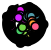 <?xml version="1.0"?>
<!DOCTYPE ipe SYSTEM "ipe.dtd">
<ipe version="70218">
<ipestyle name="alpha-values">
<opacity name="255" value="1"/>
</ipestyle>
<ipestyle name="paper-size">
<layout paper="1000 1000" origin="0 0" frame="1000 1000"/>
</ipestyle>
<ipestyle name="marks">
<symbol name="mark/disk(sx)" transformations="translations">
<path fill="sym-stroke">
0.6 0 0 0.6 0 0 e
</path>
</symbol>
<symbol name="mark/fdisk(sfx)" transformations="translations">
<group>
<path fill="sym-fill">
0.5 0 0 0.5 0 0 e
</path>
<path fill="sym-stroke" fillrule="eofill">
0.6 0 0 0.6 0 0 e
0.4 0 0 0.4 0 0 e
</path>
</group>
</symbol>
</ipestyle>
<page>
<layer name="alpha"/>
<path layer="alpha" stroke="0" pen="2" opacity="255" stroke-opacity="opaque">
5.01717 0 0 5.01717 0 0 e
</path>
<path stroke="0" pen="2" opacity="255" stroke-opacity="opaque">
-1.46835 -6.96405 m
-1.5715 -7.45329 l
</path>
<path stroke="0" pen="2" opacity="255" stroke-opacity="opaque">
-1.46835 -6.96405 m
-1.5715 -7.45329 l
</path>
<path stroke="0" pen="2" opacity="255" stroke-opacity="opaque">
4.30168 -3.12535 m
5.31717 0 0 5.31717 0 0 4.85747 -2.16269 a
</path>
<path stroke="0" pen="2" opacity="255" stroke-opacity="opaque">
4.05897 -2.94902 m
4.30168 -3.12535 l
</path>
<path stroke="0" pen="2" opacity="255" stroke-opacity="opaque">
4.58341 -2.04067 m
4.85747 -2.16269 l
</path>
<path stroke="0" pen="2" opacity="255" stroke-opacity="opaque">
-1.46835 -6.96405 m
-1.5715 -7.45329 l
</path>
<path stroke="0" pen="2" opacity="255" stroke-opacity="opaque">
-1.46835 -6.96405 m
-1.5715 -7.45329 l
</path>
<path stroke="0" pen="2" opacity="255" stroke-opacity="opaque">
-1.46835 -6.96405 m
-1.5715 -7.45329 l
</path>
<path stroke="0" pen="2" opacity="255" stroke-opacity="opaque">
5.20097 1.1055 m
5.31717 0 0 5.31717 0 0 4.85747 2.16269 a
</path>
<path stroke="0" pen="2" opacity="255" stroke-opacity="opaque">
4.58341 2.04067 m
4.85747 2.16269 l
</path>
<path stroke="0" pen="2" opacity="255" stroke-opacity="opaque">
4.90753 1.04313 m
5.20097 1.1055 l
</path>
<path stroke="0" pen="2" opacity="255" stroke-opacity="opaque">
-1.46835 -6.96405 m
-1.5715 -7.45329 l
</path>
<path stroke="0" pen="2" opacity="255" stroke-opacity="opaque">
-1.46835 -6.96405 m
-1.5715 -7.45329 l
</path>
<path stroke="0" pen="2" opacity="255" stroke-opacity="opaque">
-1.46835 -6.96405 m
-1.5715 -7.45329 l
</path>
<path stroke="0" pen="2" opacity="255" stroke-opacity="opaque">
5.20097 -1.1055 m
5.31717 0 0 5.31717 0 0 5.31717 -0 a
</path>
<path stroke="0" pen="2" opacity="255" stroke-opacity="opaque">
4.90753 -1.04313 m
5.20097 -1.1055 l
</path>
<path stroke="0" pen="2" opacity="255" stroke-opacity="opaque">
5.01717 0 m
5.31717 0 l
</path>
<path stroke="0" pen="2" opacity="255" stroke-opacity="opaque">
-1.46835 -6.96405 m
-1.5715 -7.45329 l
</path>
<path stroke="0" pen="2" opacity="255" stroke-opacity="opaque">
5.5864 -0.587154 m
5.61717 0 0 5.61717 0 0 5.34224 1.7358 a
</path>
<path stroke="0" pen="2" opacity="255" stroke-opacity="opaque">
5.05693 1.64309 m
5.34224 1.7358 l
</path>
<path stroke="0" pen="2" opacity="255" stroke-opacity="opaque">
5.28804 -0.555795 m
5.5864 -0.587154 l
</path>
<path stroke="0" pen="2" opacity="255" stroke-opacity="opaque">
-1.46835 -6.96405 m
-1.5715 -7.45329 l
</path>
<path stroke="0" pen="2" opacity="255" stroke-opacity="opaque">
5.12442 -2.95858 m
5.91717 0 0 5.91717 0 0 5.88475 0.618512 a
</path>
<path stroke="0" pen="2" opacity="255" stroke-opacity="opaque">
4.6048 -2.65858 m
5.12442 -2.95858 l
</path>
<path stroke="0" pen="2" opacity="255" stroke-opacity="opaque">
5.5864 0.587154 m
5.88475 0.618512 l
</path>
<path stroke="0" pen="2" opacity="255" stroke-opacity="opaque">
-1.46835 -6.96405 m
-1.5715 -7.45329 l
</path>
<path stroke="0" pen="2" opacity="255" stroke-opacity="opaque">
-1.46835 -6.96405 m
-1.5715 -7.45329 l
</path>
<path stroke="0" pen="2" opacity="255" stroke-opacity="opaque">
-1.46835 -6.96405 m
-1.5715 -7.45329 l
</path>
<path stroke="0" pen="2" opacity="255" stroke-opacity="opaque">
-1.46835 -6.96405 m
-1.5715 -7.45329 l
</path>
<path stroke="0" pen="2" opacity="255" stroke-opacity="opaque">
1.64309 -5.05693 m
5.31717 0 0 5.31717 0 0 2.65858 -4.6048 a
</path>
<path stroke="0" pen="2" opacity="255" stroke-opacity="opaque">
1.55039 -4.77161 m
1.64309 -5.05693 l
</path>
<path stroke="0" pen="2" opacity="255" stroke-opacity="opaque">
2.50858 -4.34499 m
2.65858 -4.6048 l
</path>
<path stroke="0" pen="2" opacity="255" stroke-opacity="opaque">
-1.46835 -6.96405 m
-1.5715 -7.45329 l
</path>
<path stroke="0" pen="2" opacity="255" stroke-opacity="opaque">
2.28471 -5.13154 m
5.61717 0 0 5.61717 0 0 3.75862 -4.17437 a
</path>
<path stroke="0" pen="2" opacity="255" stroke-opacity="opaque">
3.35714 -3.72848 m
3.75862 -4.17437 l
</path>
<path stroke="0" pen="2" opacity="255" stroke-opacity="opaque">
2.16269 -4.85747 m
2.28471 -5.13154 l
</path>
<path stroke="0" pen="2" opacity="255" stroke-opacity="opaque">
-1.46835 -6.96405 m
-1.5715 -7.45329 l
</path>
<path stroke="0" pen="2" opacity="255" stroke-opacity="opaque">
3.38611 -5.21415 m
6.21717 0 0 6.21717 0 0 6.08131 -1.29262 a
</path>
<path stroke="0" pen="2" opacity="255" stroke-opacity="opaque">
5.78786 -1.23025 m
6.08131 -1.29262 l
</path>
<path stroke="0" pen="2" opacity="255" stroke-opacity="opaque">
3.05933 -4.71095 m
3.38611 -5.21415 l
</path>
<path stroke="0" pen="2" opacity="255" stroke-opacity="opaque">
-1.46835 -6.96405 m
-1.5715 -7.45329 l
</path>
<path stroke="0" pen="2" opacity="255" stroke-opacity="opaque">
-1.46835 -6.96405 m
-1.5715 -7.45329 l
</path>
<path stroke="0" pen="2" opacity="255" stroke-opacity="opaque">
-1.46835 -6.96405 m
-1.5715 -7.45329 l
</path>
<path stroke="0" pen="2" opacity="255" stroke-opacity="opaque">
-1.46835 -6.96405 m
-1.5715 -7.45329 l
</path>
<path stroke="0" pen="2" opacity="255" stroke-opacity="opaque">
-3.55788 -3.95142 m
5.31717 0 0 5.31717 0 0 -2.65858 -4.6048 a
</path>
<path stroke="0" pen="2" opacity="255" stroke-opacity="opaque">
-3.35714 -3.72848 m
-3.55788 -3.95142 l
</path>
<path stroke="0" pen="2" opacity="255" stroke-opacity="opaque">
-2.50858 -4.34499 m
-2.65858 -4.6048 l
</path>
<path stroke="0" pen="2" opacity="255" stroke-opacity="opaque">
-1.46835 -6.96405 m
-1.5715 -7.45329 l
</path>
<path stroke="0" pen="2" opacity="255" stroke-opacity="opaque">
-1.46835 -6.96405 m
-1.5715 -7.45329 l
</path>
<path stroke="0" pen="2" opacity="255" stroke-opacity="opaque">
-1.46835 -6.96405 m
-1.5715 -7.45329 l
</path>
<path stroke="0" pen="2" opacity="255" stroke-opacity="opaque">
-1.64309 -5.05693 m
5.31717 0 0 5.31717 0 0 -0.555795 -5.28804 a
</path>
<path stroke="0" pen="2" opacity="255" stroke-opacity="opaque">
-0.524437 -4.98968 m
-0.555795 -5.28804 l
</path>
<path stroke="0" pen="2" opacity="255" stroke-opacity="opaque">
-1.55039 -4.77161 m
-1.64309 -5.05693 l
</path>
<path stroke="0" pen="2" opacity="255" stroke-opacity="opaque">
-1.46835 -6.96405 m
-1.5715 -7.45329 l
</path>
<path stroke="0" pen="2" opacity="255" stroke-opacity="opaque">
-3.30169 -4.54438 m
5.61717 0 0 5.61717 0 0 -1.16787 -5.49442 a
</path>
<path stroke="0" pen="2" opacity="255" stroke-opacity="opaque">
-3.12535 -4.30168 m
-3.30169 -4.54438 l
</path>
<path stroke="0" pen="2" opacity="255" stroke-opacity="opaque">
-1.1055 -5.20097 m
-1.16787 -5.49442 l
</path>
<path stroke="0" pen="2" opacity="255" stroke-opacity="opaque">
-1.46835 -6.96405 m
-1.5715 -7.45329 l
</path>
<path stroke="0" pen="2" opacity="255" stroke-opacity="opaque">
-2.40673 -5.4056 m
5.91717 0 0 5.91717 0 0 0.618512 -5.88475 a
</path>
<path stroke="0" pen="2" opacity="255" stroke-opacity="opaque">
0.524437 -4.98968 m
0.618512 -5.88475 l
</path>
<path stroke="0" pen="2" opacity="255" stroke-opacity="opaque">
-2.28471 -5.13154 m
-2.40673 -5.4056 l
</path>
<path stroke="0" pen="2" opacity="255" stroke-opacity="opaque">
-1.46835 -6.96405 m
-1.5715 -7.45329 l
</path>
<path stroke="0" pen="2" opacity="255" stroke-opacity="opaque">
-1.46835 -6.96405 m
-1.5715 -7.45329 l
</path>
<path stroke="0" pen="2" opacity="255" stroke-opacity="opaque">
-1.46835 -6.96405 m
-1.5715 -7.45329 l
</path>
<path stroke="0" pen="2" opacity="255" stroke-opacity="opaque">
-4.85747 -2.16269 m
5.31717 0 0 5.31717 0 0 -4.30168 -3.12535 a
</path>
<path stroke="0" pen="2" opacity="255" stroke-opacity="opaque">
-4.58341 -2.04067 m
-4.85747 -2.16269 l
</path>
<path stroke="0" pen="2" opacity="255" stroke-opacity="opaque">
-4.05897 -2.94902 m
-4.30168 -3.12535 l
</path>
<path stroke="0" pen="2" opacity="255" stroke-opacity="opaque">
-1.46835 -6.96405 m
-1.5715 -7.45329 l
</path>
<path stroke="0" pen="2" opacity="255" stroke-opacity="opaque">
-5.38422 -3.10858 m
6.21717 0 0 6.21717 0 0 -0.972579 -6.14062 a
</path>
<path stroke="0" pen="2" opacity="255" stroke-opacity="opaque">
-0.925649 -5.84432 m
-0.972579 -6.14062 l
</path>
<path stroke="0" pen="2" opacity="255" stroke-opacity="opaque">
-4.6048 -2.65858 m
-5.38422 -3.10858 l
</path>
<path stroke="0" pen="2" opacity="255" stroke-opacity="opaque">
-1.46835 -6.96405 m
-1.5715 -7.45329 l
</path>
<path stroke="0" pen="2" opacity="255" stroke-opacity="opaque">
-3.69136 -5.37097 m
6.51717 0 0 6.51717 0 0 5.37097 -3.69136 a
</path>
<path stroke="0" pen="2" opacity="255" stroke-opacity="opaque">
5.12373 -3.52144 m
5.37097 -3.69136 l
</path>
<path stroke="0" pen="2" opacity="255" stroke-opacity="opaque">
-3.52144 -5.12373 m
-3.69136 -5.37097 l
</path>
<path stroke="0" pen="2" opacity="255" stroke-opacity="opaque">
-1.46835 -6.96405 m
-1.5715 -7.45329 l
</path>
<path stroke="0" pen="2" opacity="255" stroke-opacity="opaque">
-1.46835 -6.96405 m
-1.5715 -7.45329 l
</path>
<path stroke="0" pen="2" opacity="255" stroke-opacity="opaque">
-1.46835 -6.96405 m
-1.5715 -7.45329 l
</path>
<path stroke="0" pen="2" opacity="255" stroke-opacity="opaque">
0.555795 5.28804 m
5.31717 0 0 5.31717 0 0 -0.555795 5.28804 a
</path>
<path stroke="0" pen="2" opacity="255" stroke-opacity="opaque">
0.524437 4.98968 m
0.555795 5.28804 l
</path>
<path stroke="0" pen="2" opacity="255" stroke-opacity="opaque">
-0.524437 4.98968 m
-0.555795 5.28804 l
</path>
<path stroke="0" pen="2" opacity="255" stroke-opacity="opaque">
-1.46835 -6.96405 m
-1.5715 -7.45329 l
</path>
<path stroke="0" pen="2" opacity="255" stroke-opacity="opaque">
-1.46835 -6.96405 m
-1.5715 -7.45329 l
</path>
<path stroke="0" pen="2" opacity="255" stroke-opacity="opaque">
-1.46835 -6.96405 m
-1.5715 -7.45329 l
</path>
<path stroke="0" pen="2" opacity="255" stroke-opacity="opaque">
3.55788 3.95142 m
5.31717 0 0 5.31717 0 0 2.65858 4.6048 a
</path>
<path stroke="0" pen="2" opacity="255" stroke-opacity="opaque">
2.50858 4.34499 m
2.65858 4.6048 l
</path>
<path stroke="0" pen="2" opacity="255" stroke-opacity="opaque">
3.35714 3.72848 m
3.55788 3.95142 l
</path>
<path stroke="0" pen="2" opacity="255" stroke-opacity="opaque">
-1.46835 -6.96405 m
-1.5715 -7.45329 l
</path>
<path stroke="0" pen="2" opacity="255" stroke-opacity="opaque">
-1.46835 -6.96405 m
-1.5715 -7.45329 l
</path>
<path stroke="0" pen="2" opacity="255" stroke-opacity="opaque">
4.54438 3.30169 m
5.61717 0 0 5.61717 0 0 3.30169 4.54438 a
</path>
<path stroke="0" pen="2" opacity="255" stroke-opacity="opaque">
3.12535 4.30168 m
3.30169 4.54438 l
</path>
<path stroke="0" pen="2" opacity="255" stroke-opacity="opaque">
4.05897 2.94902 m
4.54438 3.30169 l
</path>
<path stroke="0" pen="2" opacity="255" stroke-opacity="opaque">
-1.46835 -6.96405 m
-1.5715 -7.45329 l
</path>
<path stroke="0" pen="2" opacity="255" stroke-opacity="opaque">
-1.46835 -6.96405 m
-1.5715 -7.45329 l
</path>
<path stroke="0" pen="2" opacity="255" stroke-opacity="opaque">
4.18407 4.18407 m
5.91717 0 0 5.91717 0 0 1.82851 5.62756 a
</path>
<path stroke="0" pen="2" opacity="255" stroke-opacity="opaque">
3.97194 3.97194 m
4.18407 4.18407 l
</path>
<path stroke="0" pen="2" opacity="255" stroke-opacity="opaque">
1.55039 4.77161 m
1.82851 5.62756 l
</path>
<path stroke="0" pen="2" opacity="255" stroke-opacity="opaque">
-1.46835 -6.96405 m
-1.5715 -7.45329 l
</path>
<path stroke="0" pen="2" opacity="255" stroke-opacity="opaque">
3.24846 5.30101 m
6.21717 0 0 6.21717 0 0 0 6.21717 a
</path>
<path stroke="0" pen="2" opacity="255" stroke-opacity="opaque">
0 5.31717 m
0 6.21717 l
</path>
<path stroke="0" pen="2" opacity="255" stroke-opacity="opaque">
3.09171 5.04521 m
3.24846 5.30101 l
</path>
<path stroke="0" pen="2" opacity="255" stroke-opacity="opaque">
-1.46835 -6.96405 m
-1.5715 -7.45329 l
</path>
<path stroke="0" pen="2" opacity="255" stroke-opacity="opaque">
1.24233 -6.70301 m
6.81717 0 0 6.81717 0 0 1.85045 6.56122 a
</path>
<path stroke="0" pen="2" opacity="255" stroke-opacity="opaque">
1.18766 -6.40804 m
1.24233 -6.70301 l
</path>
<path stroke="0" pen="2" opacity="255" stroke-opacity="opaque">
1.68759 5.98374 m
1.85045 6.56122 l
</path>
<path stroke="0" pen="2" opacity="255" stroke-opacity="opaque">
-1.46835 -6.96405 m
-1.5715 -7.45329 l
</path>
<path stroke="0" pen="2" opacity="255" stroke-opacity="opaque">
-1.46835 -6.96405 m
-1.5715 -7.45329 l
</path>
<path stroke="0" pen="2" opacity="255" stroke-opacity="opaque">
-1.46835 -6.96405 m
-1.5715 -7.45329 l
</path>
<path stroke="0" pen="2" opacity="255" stroke-opacity="opaque">
-1.46835 -6.96405 m
-1.5715 -7.45329 l
</path>
<path stroke="0" pen="2" opacity="255" stroke-opacity="opaque">
-1.46835 -6.96405 m
-1.5715 -7.45329 l
</path>
<path stroke="0" pen="2" opacity="255" stroke-opacity="opaque">
-3.55788 3.95142 m
5.31717 0 0 5.31717 0 0 -4.30168 3.12535 a
</path>
<path stroke="0" pen="2" opacity="255" stroke-opacity="opaque">
-4.05897 2.94902 m
-4.30168 3.12535 l
</path>
<path stroke="0" pen="2" opacity="255" stroke-opacity="opaque">
-3.35714 3.72848 m
-3.55788 3.95142 l
</path>
<path stroke="0" pen="2" opacity="255" stroke-opacity="opaque">
-1.46835 -6.96405 m
-1.5715 -7.45329 l
</path>
<path stroke="0" pen="2" opacity="255" stroke-opacity="opaque">
-2.80858 4.86461 m
5.61717 0 0 5.61717 0 0 -4.17437 3.75862 a
</path>
<path stroke="0" pen="2" opacity="255" stroke-opacity="opaque">
-2.50858 4.34499 m
-2.80858 4.86461 l
</path>
<path stroke="0" pen="2" opacity="255" stroke-opacity="opaque">
-3.95142 3.55788 m
-4.17437 3.75862 l
</path>
<path stroke="0" pen="2" opacity="255" stroke-opacity="opaque">
-1.46835 -6.96405 m
-1.5715 -7.45329 l
</path>
<path stroke="0" pen="2" opacity="255" stroke-opacity="opaque">
-1.46835 -6.96405 m
-1.5715 -7.45329 l
</path>
<path stroke="0" pen="2" opacity="255" stroke-opacity="opaque">
-3.72379 4.5985 m
5.91717 0 0 5.91717 0 0 -5.4056 2.40673 a
</path>
<path stroke="0" pen="2" opacity="255" stroke-opacity="opaque">
-3.535 4.36536 m
-3.72379 4.5985 l
</path>
<path stroke="0" pen="2" opacity="255" stroke-opacity="opaque">
-4.58341 2.04067 m
-5.4056 2.40673 l
</path>
<path stroke="0" pen="2" opacity="255" stroke-opacity="opaque">
-1.46835 -6.96405 m
-1.5715 -7.45329 l
</path>
<path stroke="0" pen="2" opacity="255" stroke-opacity="opaque">
-4.93241 3.78477 m
6.21717 0 0 6.21717 0 0 -6.08131 1.29262 a
</path>
<path stroke="0" pen="2" opacity="255" stroke-opacity="opaque">
-4.90753 1.04313 m
-6.08131 1.29262 l
</path>
<path stroke="0" pen="2" opacity="255" stroke-opacity="opaque">
-4.6944 3.60214 m
-4.93241 3.78477 l
</path>
<path stroke="0" pen="2" opacity="255" stroke-opacity="opaque">
-1.46835 -6.96405 m
-1.5715 -7.45329 l
</path>
<path stroke="0" pen="2" opacity="255" stroke-opacity="opaque">
-1.46835 -6.96405 m
-1.5715 -7.45329 l
</path>
<path stroke="0" pen="2" opacity="255" stroke-opacity="opaque">
-2.01392 6.19819 m
6.51717 0 0 6.51717 0 0 -5.91852 2.72848 a
</path>
<path stroke="0" pen="2" opacity="255" stroke-opacity="opaque">
-5.64608 2.60288 m
-5.91852 2.72848 l
</path>
<path stroke="0" pen="2" opacity="255" stroke-opacity="opaque">
-1.55039 4.77161 m
-2.01392 6.19819 l
</path>
<path stroke="0" pen="2" opacity="255" stroke-opacity="opaque">
-1.46835 -6.96405 m
-1.5715 -7.45329 l
</path>
<path stroke="0" pen="2" opacity="255" stroke-opacity="opaque">
-1.46835 -6.96405 m
-1.5715 -7.45329 l
</path>
<path stroke="0" pen="2" opacity="255" stroke-opacity="opaque">
-1.46835 -6.96405 m
-1.5715 -7.45329 l
</path>
<path stroke="0" pen="2" opacity="255" stroke-opacity="opaque">
-5.31717 0 m
5.31717 0 0 5.31717 0 0 -5.20097 -1.1055 a
</path>
<path stroke="0" pen="2" opacity="255" stroke-opacity="opaque">
-5.01717 0 m
-5.31717 0 l
</path>
<path stroke="0" pen="2" opacity="255" stroke-opacity="opaque">
-4.90753 -1.04313 m
-5.20097 -1.1055 l
</path>
<path stroke="0" pen="2" opacity="255" stroke-opacity="opaque">
-1.46835 -6.96405 m
-1.5715 -7.45329 l
</path>
<path stroke="0" pen="2" opacity="255" stroke-opacity="opaque">
-4.52832 5.09589 m
6.81717 0 0 6.81717 0 0 -6.77982 -0.712588 a
</path>
<path stroke="0" pen="2" opacity="255" stroke-opacity="opaque">
-4.32904 4.87164 m
-4.52832 5.09589 l
</path>
<path stroke="0" pen="2" opacity="255" stroke-opacity="opaque">
-5.28804 -0.555795 m
-6.77982 -0.712588 l
</path>
<path stroke="0" pen="2" opacity="255" stroke-opacity="opaque">
-1.46835 -6.96405 m
-1.5715 -7.45329 l
</path>
<path stroke="0" pen="2" opacity="255" stroke-opacity="opaque">
-6.63607 2.57229 m
7.11717 0 0 7.11717 0 0 7.1097 -0.325958 a
</path>
<path stroke="0" pen="2" opacity="255" stroke-opacity="opaque">
6.81001 -0.312219 m
7.1097 -0.325958 l
</path>
<path stroke="0" pen="2" opacity="255" stroke-opacity="opaque">
-6.35634 2.46387 m
-6.63607 2.57229 l
</path>
<path stroke="0" pen="2" opacity="255" stroke-opacity="opaque">
-1.46835 -6.96405 m
-1.5715 -7.45329 l
</path>
<use name="mark/fdisk(sfx)" pos="4.05897 -2.94902" size="normal" fill="1 0.356 0.537"/>
<use name="mark/fdisk(sfx)" pos="4.58341 -2.04067" size="normal" fill="1 0.376 0.45"/>
<use name="mark/fdisk(sfx)" pos="4.6048 -2.65858" size="normal" fill="0"/>
<use name="mark/fdisk(sfx)" pos="4.58341 2.04067" size="normal" fill="1 0.498 0.341"/>
<use name="mark/fdisk(sfx)" pos="4.90753 1.04313" size="normal" fill="1 0.549 0.301"/>
<use name="mark/fdisk(sfx)" pos="5.05693 1.64309" size="normal" fill="0"/>
<use name="mark/fdisk(sfx)" pos="4.90753 -1.04313" size="normal" fill="1 0.584 0.258"/>
<use name="mark/fdisk(sfx)" pos="5.01717 0" size="normal" fill="1 0.615 0.192"/>
<use name="mark/fdisk(sfx)" pos="5.28804 -0.555795" size="normal" fill="0"/>
<use name="mark/fdisk(sfx)" pos="5.5864 0.587154" size="normal" fill="0"/>
<use name="mark/fdisk(sfx)" pos="5.78786 -1.23025" size="normal" fill="0"/>
<use name="mark/fdisk(sfx)" pos="3.35714 -3.72848" size="normal" fill="0.949 0.705 0.145"/>
<use name="mark/fdisk(sfx)" pos="1.55039 -4.77161" size="normal" fill="0.921 0.733 0.184"/>
<use name="mark/fdisk(sfx)" pos="2.50858 -4.34499" size="normal" fill="0.901 0.756 0.219"/>
<use name="mark/fdisk(sfx)" pos="2.16269 -4.85747" size="normal" fill="0"/>
<use name="mark/fdisk(sfx)" pos="3.05933 -4.71095" size="normal" fill="0"/>
<use name="mark/fdisk(sfx)" pos="5.12373 -3.52144" size="normal" fill="0"/>
<use name="mark/fdisk(sfx)" pos="0.524437 -4.98968" size="normal" fill="0.784 0.827 0.309"/>
<use name="mark/fdisk(sfx)" pos="-3.35714 -3.72848" size="normal" fill="0.674 0.823 0.298"/>
<use name="mark/fdisk(sfx)" pos="-2.50858 -4.34499" size="normal" fill="0.611 0.823 0.294"/>
<use name="mark/fdisk(sfx)" pos="-3.12535 -4.30168" size="normal" fill="0"/>
<use name="mark/fdisk(sfx)" pos="-0.524437 -4.98968" size="normal" fill="0.541 0.823 0.286"/>
<use name="mark/fdisk(sfx)" pos="-1.55039 -4.77161" size="normal" fill="0.447 0.823 0.282"/>
<use name="mark/fdisk(sfx)" pos="-1.1055 -5.20097" size="normal" fill="0"/>
<use name="mark/fdisk(sfx)" pos="-2.28471 -5.13154" size="normal" fill="0"/>
<use name="mark/fdisk(sfx)" pos="-0.925649 -5.84432" size="normal" fill="0"/>
<use name="mark/fdisk(sfx)" pos="-4.58341 -2.04067" size="normal" fill="0.286 0.807 0.407"/>
<use name="mark/fdisk(sfx)" pos="-4.05897 -2.94902" size="normal" fill="0.298 0.788 0.486"/>
<use name="mark/fdisk(sfx)" pos="-4.6048 -2.65858" size="normal" fill="0"/>
<use name="mark/fdisk(sfx)" pos="-3.52144 -5.12373" size="normal" fill="0"/>
<use name="mark/fdisk(sfx)" pos="1.18766 -6.40804" size="normal" fill="0"/>
<use name="mark/fdisk(sfx)" pos="0.524437 4.98968" size="normal" fill="0.345 0.662 0.643"/>
<use name="mark/fdisk(sfx)" pos="-0.524437 4.98968" size="normal" fill="0.349 0.647 0.647"/>
<use name="mark/fdisk(sfx)" pos="0 5.31717" size="normal" fill="0"/>
<use name="mark/fdisk(sfx)" pos="2.50858 4.34499" size="normal" fill="0.329 0.619 0.654"/>
<use name="mark/fdisk(sfx)" pos="3.35714 3.72848" size="normal" fill="0.321 0.607 0.658"/>
<use name="mark/fdisk(sfx)" pos="3.12535 4.30168" size="normal" fill="0"/>
<use name="mark/fdisk(sfx)" pos="4.05897 2.94902" size="normal" fill="0.313 0.592 0.662"/>
<use name="mark/fdisk(sfx)" pos="3.97194 3.97194" size="normal" fill="0"/>
<use name="mark/fdisk(sfx)" pos="1.55039 4.77161" size="normal" fill="0.301 0.58 0.67"/>
<use name="mark/fdisk(sfx)" pos="3.09171 5.04521" size="normal" fill="0"/>
<use name="mark/fdisk(sfx)" pos="1.68759 5.98374" size="normal" fill="0"/>
<use name="mark/fdisk(sfx)" pos="6.81001 -0.312219" size="normal" fill="0"/>
<use name="mark/fdisk(sfx)" pos="-4.90753 1.04313" size="normal" fill="0.239 0.396 1"/>
<use name="mark/fdisk(sfx)" pos="-2.50858 4.34499" size="normal" fill="0.576 0.278 1"/>
<use name="mark/fdisk(sfx)" pos="-4.05897 2.94902" size="normal" fill="0.674 0.239 1"/>
<use name="mark/fdisk(sfx)" pos="-3.35714 3.72848" size="normal" fill="0.752 0.196 1"/>
<use name="mark/fdisk(sfx)" pos="-3.95142 3.55788" size="normal" fill="0"/>
<use name="mark/fdisk(sfx)" pos="-3.535 4.36536" size="normal" fill="0"/>
<use name="mark/fdisk(sfx)" pos="-4.58341 2.04067" size="normal" fill="0.819 0.141 1"/>
<use name="mark/fdisk(sfx)" pos="-4.6944 3.60214" size="normal" fill="0"/>
<use name="mark/fdisk(sfx)" pos="-5.64608 2.60288" size="normal" fill="0"/>
<use name="mark/fdisk(sfx)" pos="-1.55039 4.77161" size="normal" fill="0.909 0.105 0.952"/>
<use name="mark/fdisk(sfx)" pos="-4.32904 4.87164" size="normal" fill="0"/>
<use name="mark/fdisk(sfx)" pos="-5.01717 0" size="normal" fill="1 0.117 0.862"/>
<use name="mark/fdisk(sfx)" pos="-4.90753 -1.04313" size="normal" fill="1 0.18 0.819"/>
<use name="mark/fdisk(sfx)" pos="-5.28804 -0.555795" size="normal" fill="0"/>
<use name="mark/fdisk(sfx)" pos="-6.35634 2.46387" size="normal" fill="0"/>
<use name="mark/fdisk(sfx)" pos="-1.46835 -6.96405" size="normal" fill="0"/>
<use name="mark/fdisk(sfx)" pos="0.518244 -0.979767" size="normal" fill="0.784 0.827 0.309"/>
<use name="mark/fdisk(sfx)" pos="-1.0804 -1.30175" size="normal" fill="0.674 0.823 0.298"/>
<use name="mark/fdisk(sfx)" pos="-1.61533 -2.96184" size="normal" fill="0.298 0.788 0.486"/>
<use name="mark/fdisk(sfx)" pos="-0.324762 -2.78" size="normal" fill="0.541 0.823 0.286"/>
<use name="mark/fdisk(sfx)" pos="0.663644 -1.21318" size="normal" fill="0.611 0.823 0.294"/>
<use name="mark/fdisk(sfx)" pos="-1.70921 -2.61186" size="normal" fill="0.286 0.807 0.407"/>
<use name="mark/fdisk(sfx)" pos="-0.751086 -1.4027" size="normal" fill="0.447 0.823 0.282"/>
<use name="mark/fdisk(sfx)" pos="2.57089 -0.139617" size="normal" fill="0.949 0.705 0.145"/>
<use name="mark/fdisk(sfx)" pos="2.27465 -0.651094" size="normal" fill="0.921 0.733 0.184"/>
<use name="mark/fdisk(sfx)" pos="2.62428 -0.320176" size="normal" fill="0.901 0.756 0.219"/>
<use name="mark/fdisk(sfx)" pos="-0.220653 1.39823" size="normal" fill="1 0.18 0.819"/>
<use name="mark/fdisk(sfx)" pos="-0.971117 2.38145" size="normal" fill="0.752 0.196 1"/>
<use name="mark/fdisk(sfx)" pos="-0.815755 1.61494" size="normal" fill="1 0.117 0.862"/>
<use name="mark/fdisk(sfx)" pos="-1.43358 2.23797" size="normal" fill="0.674 0.239 1"/>
<use name="mark/fdisk(sfx)" pos="-1.63536 2.94875" size="normal" fill="0.576 0.278 1"/>
<use name="mark/fdisk(sfx)" pos="-2.26481 2.3944" size="normal" fill="0.239 0.396 1"/>
<use name="mark/fdisk(sfx)" pos="0.163431 1.55506" size="normal" fill="0.909 0.105 0.952"/>
<use name="mark/fdisk(sfx)" pos="-2.17393 2.14773" size="normal" fill="0.819 0.141 1"/>
<use name="mark/fdisk(sfx)" pos="1.35874 3.03816" size="normal" fill="0.301 0.58 0.67"/>
<use name="mark/fdisk(sfx)" pos="0.797853 2.03799" size="normal" fill="0.349 0.647 0.647"/>
<use name="mark/fdisk(sfx)" pos="2.10402 2.19375" size="normal" fill="0.313 0.592 0.662"/>
<use name="mark/fdisk(sfx)" pos="0.874236 2.34715" size="normal" fill="0.345 0.662 0.643"/>
<use name="mark/fdisk(sfx)" pos="1.65507 2.7954" size="normal" fill="0.329 0.619 0.654"/>
<use name="mark/fdisk(sfx)" pos="2.41523 2.62556" size="normal" fill="0.321 0.607 0.658"/>
<use name="mark/fdisk(sfx)" pos="3.7999 -0.42415" size="normal" fill="1 0.376 0.45"/>
<use name="mark/fdisk(sfx)" pos="2.47863 -0.0178838" size="normal" fill="1 0.584 0.258"/>
<use name="mark/fdisk(sfx)" pos="2.66652 0.929695" size="normal" fill="1 0.498 0.341"/>
<use name="mark/fdisk(sfx)" pos="3.27896 0.0221679" size="normal" fill="1 0.549 0.301"/>
<use name="mark/fdisk(sfx)" pos="2.95771 -0.0512093" size="normal" fill="1 0.615 0.192"/>
<use name="mark/fdisk(sfx)" pos="3.8672 -1.08739" size="normal" fill="1 0.356 0.537"/>
</page>
</ipe>
